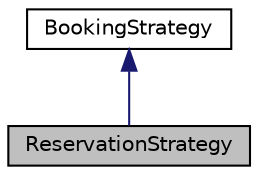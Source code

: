 digraph "ReservationStrategy"
{
 // LATEX_PDF_SIZE
  edge [fontname="Helvetica",fontsize="10",labelfontname="Helvetica",labelfontsize="10"];
  node [fontname="Helvetica",fontsize="10",shape=record];
  Node1 [label="ReservationStrategy",height=0.2,width=0.4,color="black", fillcolor="grey75", style="filled", fontcolor="black",tooltip="Represents the reservation strategy of a restaurant."];
  Node2 -> Node1 [dir="back",color="midnightblue",fontsize="10",style="solid",fontname="Helvetica"];
  Node2 [label="BookingStrategy",height=0.2,width=0.4,color="black", fillcolor="white", style="filled",URL="$classBookingStrategy.html",tooltip="Represents the booking strategy of a restaurant."];
}
